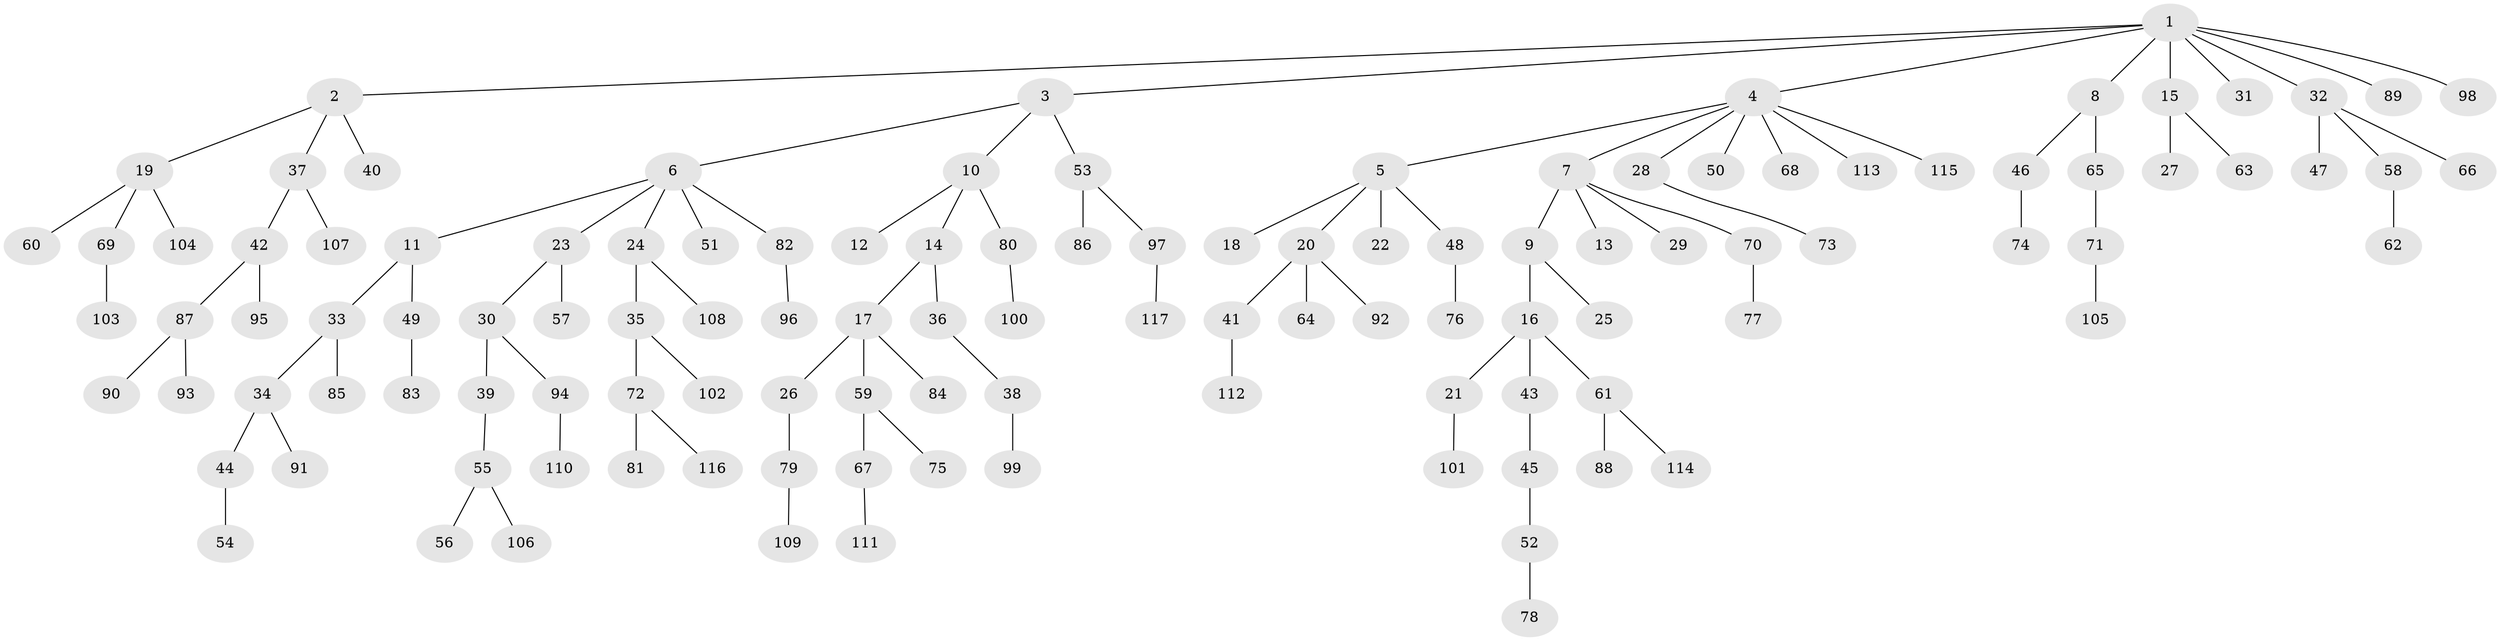 // Generated by graph-tools (version 1.1) at 2025/15/03/09/25 04:15:28]
// undirected, 117 vertices, 116 edges
graph export_dot {
graph [start="1"]
  node [color=gray90,style=filled];
  1;
  2;
  3;
  4;
  5;
  6;
  7;
  8;
  9;
  10;
  11;
  12;
  13;
  14;
  15;
  16;
  17;
  18;
  19;
  20;
  21;
  22;
  23;
  24;
  25;
  26;
  27;
  28;
  29;
  30;
  31;
  32;
  33;
  34;
  35;
  36;
  37;
  38;
  39;
  40;
  41;
  42;
  43;
  44;
  45;
  46;
  47;
  48;
  49;
  50;
  51;
  52;
  53;
  54;
  55;
  56;
  57;
  58;
  59;
  60;
  61;
  62;
  63;
  64;
  65;
  66;
  67;
  68;
  69;
  70;
  71;
  72;
  73;
  74;
  75;
  76;
  77;
  78;
  79;
  80;
  81;
  82;
  83;
  84;
  85;
  86;
  87;
  88;
  89;
  90;
  91;
  92;
  93;
  94;
  95;
  96;
  97;
  98;
  99;
  100;
  101;
  102;
  103;
  104;
  105;
  106;
  107;
  108;
  109;
  110;
  111;
  112;
  113;
  114;
  115;
  116;
  117;
  1 -- 2;
  1 -- 3;
  1 -- 4;
  1 -- 8;
  1 -- 15;
  1 -- 31;
  1 -- 32;
  1 -- 89;
  1 -- 98;
  2 -- 19;
  2 -- 37;
  2 -- 40;
  3 -- 6;
  3 -- 10;
  3 -- 53;
  4 -- 5;
  4 -- 7;
  4 -- 28;
  4 -- 50;
  4 -- 68;
  4 -- 113;
  4 -- 115;
  5 -- 18;
  5 -- 20;
  5 -- 22;
  5 -- 48;
  6 -- 11;
  6 -- 23;
  6 -- 24;
  6 -- 51;
  6 -- 82;
  7 -- 9;
  7 -- 13;
  7 -- 29;
  7 -- 70;
  8 -- 46;
  8 -- 65;
  9 -- 16;
  9 -- 25;
  10 -- 12;
  10 -- 14;
  10 -- 80;
  11 -- 33;
  11 -- 49;
  14 -- 17;
  14 -- 36;
  15 -- 27;
  15 -- 63;
  16 -- 21;
  16 -- 43;
  16 -- 61;
  17 -- 26;
  17 -- 59;
  17 -- 84;
  19 -- 60;
  19 -- 69;
  19 -- 104;
  20 -- 41;
  20 -- 64;
  20 -- 92;
  21 -- 101;
  23 -- 30;
  23 -- 57;
  24 -- 35;
  24 -- 108;
  26 -- 79;
  28 -- 73;
  30 -- 39;
  30 -- 94;
  32 -- 47;
  32 -- 58;
  32 -- 66;
  33 -- 34;
  33 -- 85;
  34 -- 44;
  34 -- 91;
  35 -- 72;
  35 -- 102;
  36 -- 38;
  37 -- 42;
  37 -- 107;
  38 -- 99;
  39 -- 55;
  41 -- 112;
  42 -- 87;
  42 -- 95;
  43 -- 45;
  44 -- 54;
  45 -- 52;
  46 -- 74;
  48 -- 76;
  49 -- 83;
  52 -- 78;
  53 -- 86;
  53 -- 97;
  55 -- 56;
  55 -- 106;
  58 -- 62;
  59 -- 67;
  59 -- 75;
  61 -- 88;
  61 -- 114;
  65 -- 71;
  67 -- 111;
  69 -- 103;
  70 -- 77;
  71 -- 105;
  72 -- 81;
  72 -- 116;
  79 -- 109;
  80 -- 100;
  82 -- 96;
  87 -- 90;
  87 -- 93;
  94 -- 110;
  97 -- 117;
}
